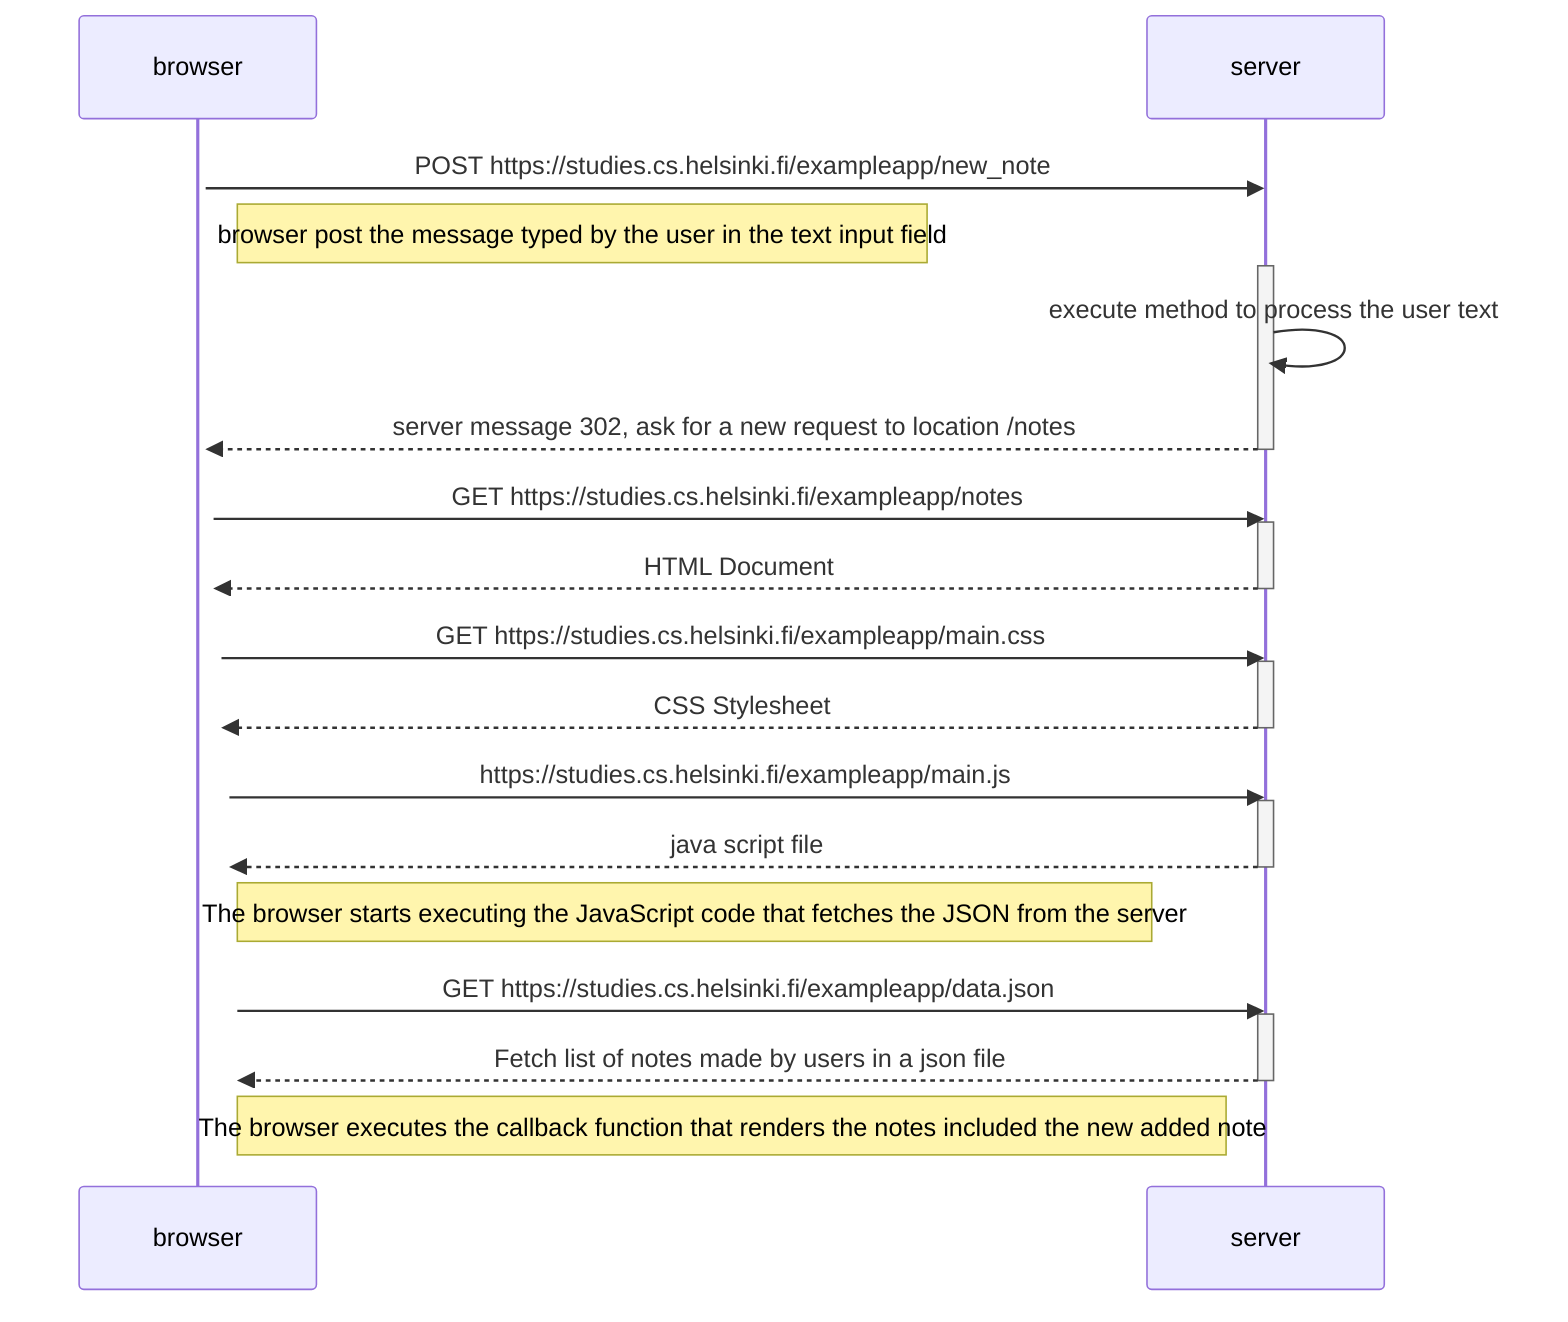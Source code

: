 sequenceDiagram
participant browser
participant server

activate browser
browser ->> server : POST https://studies.cs.helsinki.fi/exampleapp/new_note
note right of browser : browser post the message typed by the user in the text input field
activate server
server ->> server : execute method to process the user text
server -->> browser : server message 302, ask for a new request to location /notes
deactivate server

activate browser
browser ->> server : GET https://studies.cs.helsinki.fi/exampleapp/notes
activate server
server -->> browser : HTML Document
deactivate server

activate browser
browser ->> server : GET https://studies.cs.helsinki.fi/exampleapp/main.css
activate server
server -->> browser : CSS Stylesheet
deactivate server

activate browser
browser ->> server : https://studies.cs.helsinki.fi/exampleapp/main.js
activate server 
server -->> browser : java script file
deactivate server 

Note right of browser : The browser starts executing the JavaScript code that fetches the JSON from the server

activate browser
browser ->> server : GET https://studies.cs.helsinki.fi/exampleapp/data.json
activate server
server -->> browser : Fetch list of notes made by users in a json file
deactivate server

 Note right of browser: The browser executes the callback function that renders the notes included the new added note